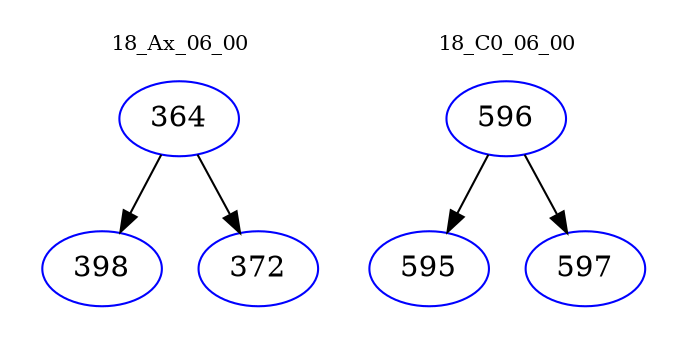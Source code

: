 digraph{
subgraph cluster_0 {
color = white
label = "18_Ax_06_00";
fontsize=10;
T0_364 [label="364", color="blue"]
T0_364 -> T0_398 [color="black"]
T0_398 [label="398", color="blue"]
T0_364 -> T0_372 [color="black"]
T0_372 [label="372", color="blue"]
}
subgraph cluster_1 {
color = white
label = "18_C0_06_00";
fontsize=10;
T1_596 [label="596", color="blue"]
T1_596 -> T1_595 [color="black"]
T1_595 [label="595", color="blue"]
T1_596 -> T1_597 [color="black"]
T1_597 [label="597", color="blue"]
}
}
